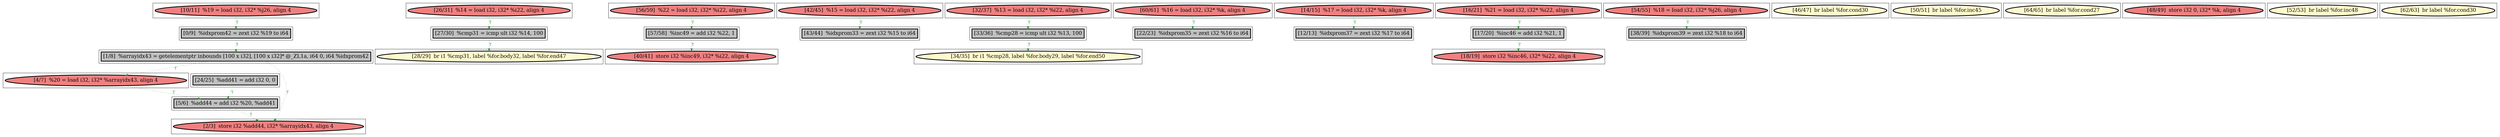 
digraph G {



node817->node811 [style=dotted,color=forestgreen,label="T",fontcolor=forestgreen ]
node798->node797 [style=dotted,color=forestgreen,label="T",fontcolor=forestgreen ]
node805->node804 [style=dotted,color=forestgreen,label="T",fontcolor=forestgreen ]
node801->node825 [style=dotted,color=forestgreen,label="T",fontcolor=forestgreen ]
node813->node827 [style=dotted,color=forestgreen,label="T",fontcolor=forestgreen ]
node801->node817 [style=dotted,color=forestgreen,label="T",fontcolor=forestgreen ]
node822->node824 [style=dotted,color=forestgreen,label="T",fontcolor=forestgreen ]
node811->node825 [style=dotted,color=forestgreen,label="T",fontcolor=forestgreen ]
node823->node829 [style=dotted,color=forestgreen,label="T",fontcolor=forestgreen ]
node806->node811 [style=dotted,color=forestgreen,label="T",fontcolor=forestgreen ]
node814->node803 [style=dotted,color=forestgreen,label="T",fontcolor=forestgreen ]
node800->node799 [style=dotted,color=forestgreen,label="T",fontcolor=forestgreen ]
node797->node801 [style=dotted,color=forestgreen,label="T",fontcolor=forestgreen ]
node812->node826 [style=dotted,color=forestgreen,label="T",fontcolor=forestgreen ]
node829->node808 [style=dotted,color=forestgreen,label="T",fontcolor=forestgreen ]
node809->node828 [style=dotted,color=forestgreen,label="T",fontcolor=forestgreen ]
node807->node805 [style=dotted,color=forestgreen,label="T",fontcolor=forestgreen ]
node802->node812 [style=dotted,color=forestgreen,label="T",fontcolor=forestgreen ]
node810->node813 [style=dotted,color=forestgreen,label="T",fontcolor=forestgreen ]


subgraph cluster27 {


node824 [penwidth=3.0,fontsize=20,fillcolor=grey,label="[43/44]  %idxprom33 = zext i32 %15 to i64",shape=rectangle,style=filled ]



}

subgraph cluster28 {


node825 [penwidth=3.0,fontsize=20,fillcolor=lightcoral,label="[2/3]  store i32 %add44, i32* %arrayidx43, align 4",shape=ellipse,style=filled ]



}

subgraph cluster26 {


node823 [penwidth=3.0,fontsize=20,fillcolor=lightcoral,label="[32/37]  %13 = load i32, i32* %i22, align 4",shape=ellipse,style=filled ]



}

subgraph cluster29 {


node826 [penwidth=3.0,fontsize=20,fillcolor=lightcoral,label="[18/19]  store i32 %inc46, i32* %i22, align 4",shape=ellipse,style=filled ]



}

subgraph cluster25 {


node822 [penwidth=3.0,fontsize=20,fillcolor=lightcoral,label="[42/45]  %15 = load i32, i32* %i22, align 4",shape=ellipse,style=filled ]



}

subgraph cluster24 {


node821 [penwidth=3.0,fontsize=20,fillcolor=lemonchiffon,label="[46/47]  br label %for.cond30",shape=ellipse,style=filled ]



}

subgraph cluster22 {


node819 [penwidth=3.0,fontsize=20,fillcolor=lemonchiffon,label="[50/51]  br label %for.inc45",shape=ellipse,style=filled ]



}

subgraph cluster20 {


node817 [penwidth=3.0,fontsize=20,fillcolor=lightcoral,label="[4/7]  %20 = load i32, i32* %arrayidx43, align 4",shape=ellipse,style=filled ]



}

subgraph cluster18 {


node815 [penwidth=3.0,fontsize=20,fillcolor=lemonchiffon,label="[64/65]  br label %for.cond27",shape=ellipse,style=filled ]



}

subgraph cluster16 {


node813 [penwidth=3.0,fontsize=20,fillcolor=grey,label="[57/58]  %inc49 = add i32 %22, 1",shape=rectangle,style=filled ]



}

subgraph cluster17 {


node814 [penwidth=3.0,fontsize=20,fillcolor=lightcoral,label="[60/61]  %16 = load i32, i32* %k, align 4",shape=ellipse,style=filled ]



}

subgraph cluster4 {


node801 [penwidth=3.0,fontsize=20,fillcolor=grey,label="[1/8]  %arrayidx43 = getelementptr inbounds [100 x i32], [100 x i32]* @_ZL1a, i64 0, i64 %idxprom42",shape=rectangle,style=filled ]



}

subgraph cluster3 {


node800 [penwidth=3.0,fontsize=20,fillcolor=lightcoral,label="[14/15]  %17 = load i32, i32* %k, align 4",shape=ellipse,style=filled ]



}

subgraph cluster2 {


node799 [penwidth=3.0,fontsize=20,fillcolor=grey,label="[12/13]  %idxprom37 = zext i32 %17 to i64",shape=rectangle,style=filled ]



}

subgraph cluster1 {


node798 [penwidth=3.0,fontsize=20,fillcolor=lightcoral,label="[10/11]  %19 = load i32, i32* %j26, align 4",shape=ellipse,style=filled ]



}

subgraph cluster12 {


node809 [penwidth=3.0,fontsize=20,fillcolor=lightcoral,label="[54/55]  %18 = load i32, i32* %j26, align 4",shape=ellipse,style=filled ]



}

subgraph cluster32 {


node829 [penwidth=3.0,fontsize=20,fillcolor=grey,label="[33/36]  %cmp28 = icmp ult i32 %13, 100",shape=rectangle,style=filled ]



}

subgraph cluster5 {


node802 [penwidth=3.0,fontsize=20,fillcolor=lightcoral,label="[16/21]  %21 = load i32, i32* %i22, align 4",shape=ellipse,style=filled ]



}

subgraph cluster0 {


node797 [penwidth=3.0,fontsize=20,fillcolor=grey,label="[0/9]  %idxprom42 = zext i32 %19 to i64",shape=rectangle,style=filled ]



}

subgraph cluster31 {


node828 [penwidth=3.0,fontsize=20,fillcolor=grey,label="[38/39]  %idxprom39 = zext i32 %18 to i64",shape=rectangle,style=filled ]



}

subgraph cluster30 {


node827 [penwidth=3.0,fontsize=20,fillcolor=lightcoral,label="[40/41]  store i32 %inc49, i32* %i22, align 4",shape=ellipse,style=filled ]



}

subgraph cluster6 {


node803 [penwidth=3.0,fontsize=20,fillcolor=grey,label="[22/23]  %idxprom35 = zext i32 %16 to i64",shape=rectangle,style=filled ]



}

subgraph cluster14 {


node811 [penwidth=3.0,fontsize=20,fillcolor=grey,label="[5/6]  %add44 = add i32 %20, %add41",shape=rectangle,style=filled ]



}

subgraph cluster7 {


node804 [penwidth=3.0,fontsize=20,fillcolor=lemonchiffon,label="[28/29]  br i1 %cmp31, label %for.body32, label %for.end47",shape=ellipse,style=filled ]



}

subgraph cluster23 {


node820 [penwidth=3.0,fontsize=20,fillcolor=lightcoral,label="[48/49]  store i32 0, i32* %k, align 4",shape=ellipse,style=filled ]



}

subgraph cluster8 {


node805 [penwidth=3.0,fontsize=20,fillcolor=grey,label="[27/30]  %cmp31 = icmp ult i32 %14, 100",shape=rectangle,style=filled ]



}

subgraph cluster21 {


node818 [penwidth=3.0,fontsize=20,fillcolor=lemonchiffon,label="[52/53]  br label %for.inc48",shape=ellipse,style=filled ]



}

subgraph cluster9 {


node806 [penwidth=3.0,fontsize=20,fillcolor=grey,label="[24/25]  %add41 = add i32 0, 0",shape=rectangle,style=filled ]



}

subgraph cluster19 {


node816 [penwidth=3.0,fontsize=20,fillcolor=lemonchiffon,label="[62/63]  br label %for.cond30",shape=ellipse,style=filled ]



}

subgraph cluster10 {


node807 [penwidth=3.0,fontsize=20,fillcolor=lightcoral,label="[26/31]  %14 = load i32, i32* %i22, align 4",shape=ellipse,style=filled ]



}

subgraph cluster11 {


node808 [penwidth=3.0,fontsize=20,fillcolor=lemonchiffon,label="[34/35]  br i1 %cmp28, label %for.body29, label %for.end50",shape=ellipse,style=filled ]



}

subgraph cluster13 {


node810 [penwidth=3.0,fontsize=20,fillcolor=lightcoral,label="[56/59]  %22 = load i32, i32* %i22, align 4",shape=ellipse,style=filled ]



}

subgraph cluster15 {


node812 [penwidth=3.0,fontsize=20,fillcolor=grey,label="[17/20]  %inc46 = add i32 %21, 1",shape=rectangle,style=filled ]



}

}
